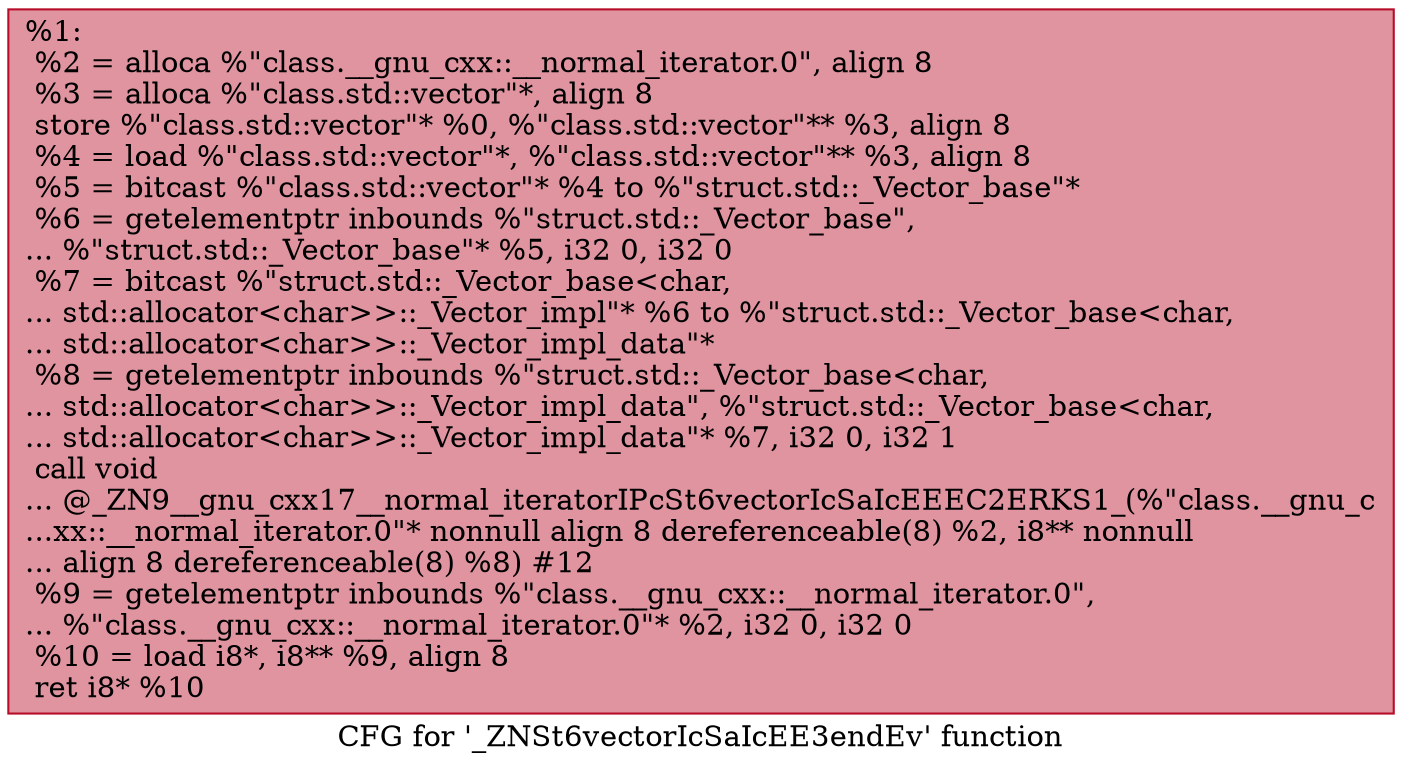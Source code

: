 digraph "CFG for '_ZNSt6vectorIcSaIcEE3endEv' function" {
	label="CFG for '_ZNSt6vectorIcSaIcEE3endEv' function";

	Node0x560255ccc170 [shape=record,color="#b70d28ff", style=filled, fillcolor="#b70d2870",label="{%1:\l  %2 = alloca %\"class.__gnu_cxx::__normal_iterator.0\", align 8\l  %3 = alloca %\"class.std::vector\"*, align 8\l  store %\"class.std::vector\"* %0, %\"class.std::vector\"** %3, align 8\l  %4 = load %\"class.std::vector\"*, %\"class.std::vector\"** %3, align 8\l  %5 = bitcast %\"class.std::vector\"* %4 to %\"struct.std::_Vector_base\"*\l  %6 = getelementptr inbounds %\"struct.std::_Vector_base\",\l... %\"struct.std::_Vector_base\"* %5, i32 0, i32 0\l  %7 = bitcast %\"struct.std::_Vector_base\<char,\l... std::allocator\<char\>\>::_Vector_impl\"* %6 to %\"struct.std::_Vector_base\<char,\l... std::allocator\<char\>\>::_Vector_impl_data\"*\l  %8 = getelementptr inbounds %\"struct.std::_Vector_base\<char,\l... std::allocator\<char\>\>::_Vector_impl_data\", %\"struct.std::_Vector_base\<char,\l... std::allocator\<char\>\>::_Vector_impl_data\"* %7, i32 0, i32 1\l  call void\l... @_ZN9__gnu_cxx17__normal_iteratorIPcSt6vectorIcSaIcEEEC2ERKS1_(%\"class.__gnu_c\l...xx::__normal_iterator.0\"* nonnull align 8 dereferenceable(8) %2, i8** nonnull\l... align 8 dereferenceable(8) %8) #12\l  %9 = getelementptr inbounds %\"class.__gnu_cxx::__normal_iterator.0\",\l... %\"class.__gnu_cxx::__normal_iterator.0\"* %2, i32 0, i32 0\l  %10 = load i8*, i8** %9, align 8\l  ret i8* %10\l}"];
}
